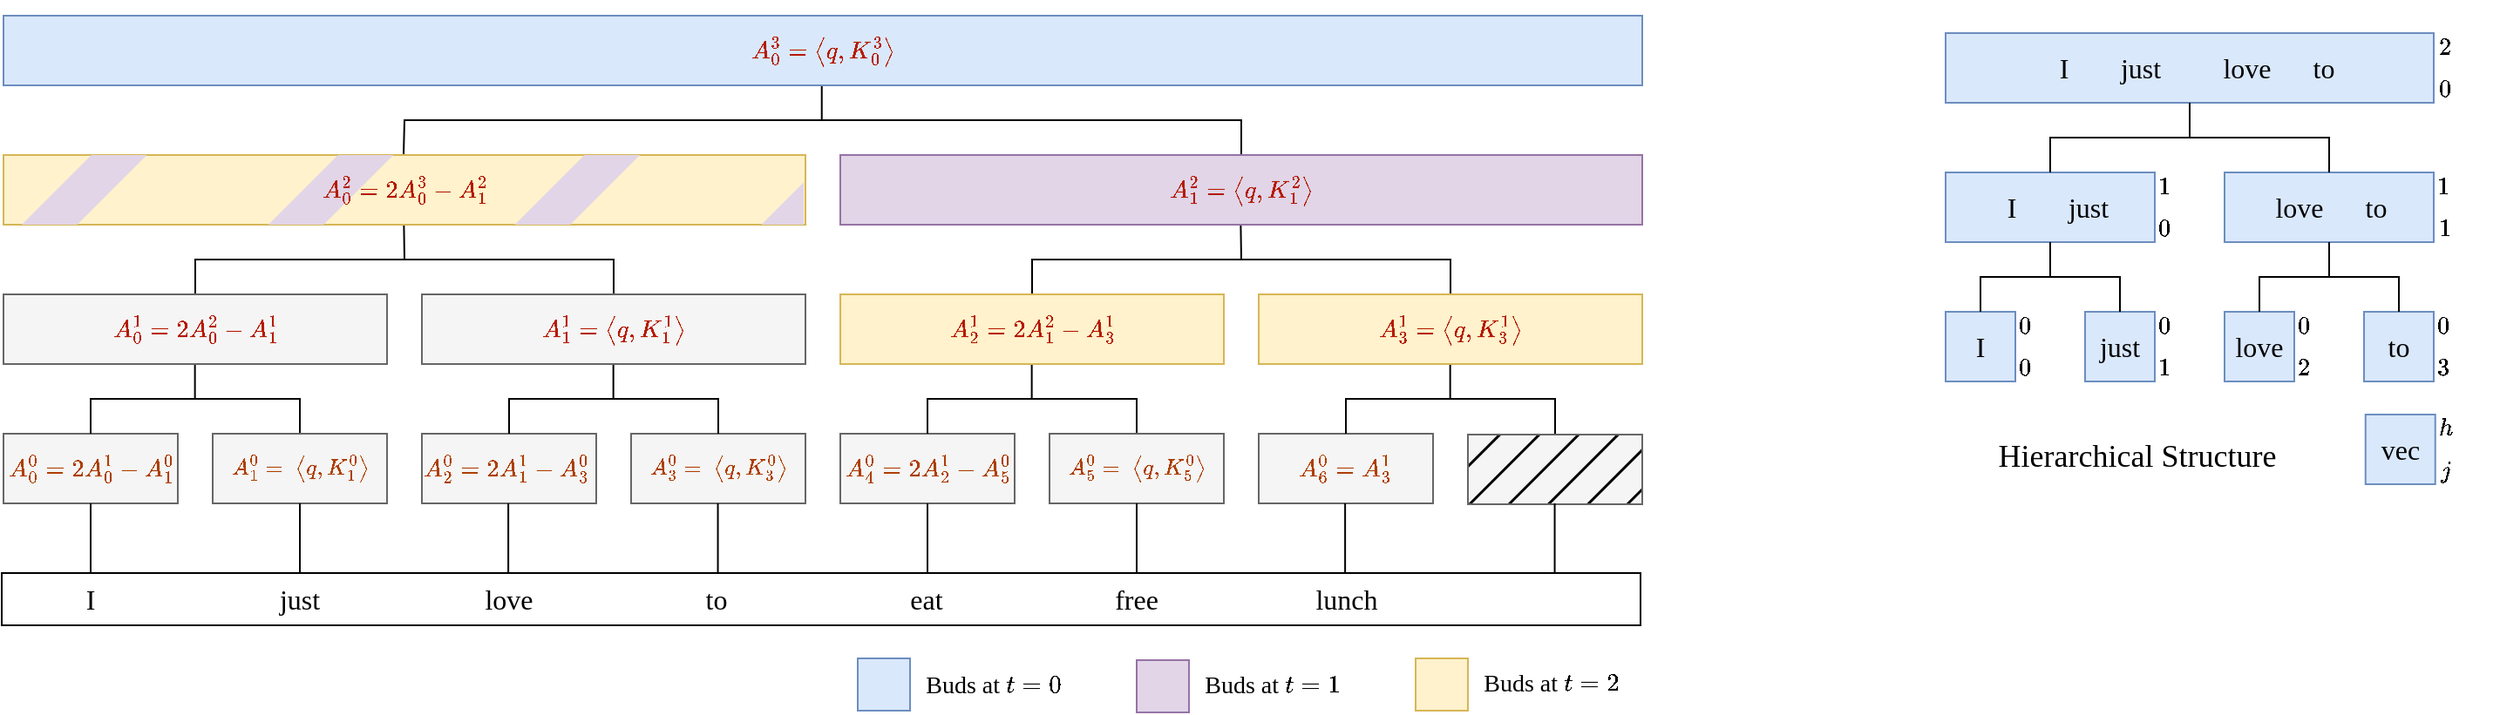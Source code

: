 <mxfile version="22.1.11" type="device">
  <diagram name="Page-1" id="dA-JF8JNPWtBPkERaw5k">
    <mxGraphModel dx="2533" dy="1103" grid="1" gridSize="10" guides="1" tooltips="1" connect="1" arrows="1" fold="1" page="1" pageScale="1" pageWidth="827" pageHeight="1169" math="1" shadow="0">
      <root>
        <mxCell id="0" />
        <mxCell id="1" parent="0" />
        <mxCell id="uUXREMYuN0MkH9lXa1Dk-215" value="" style="rounded=0;whiteSpace=wrap;html=1;fillColor=#f5f5f5;strokeColor=#666666;fontColor=#333333;fillStyle=auto;" parent="1" vertex="1">
          <mxGeometry x="790" y="1000.5" width="100" height="40" as="geometry" />
        </mxCell>
        <mxCell id="RKJGCW_a5lWqGsD36-ap-140" value="" style="rounded=0;whiteSpace=wrap;html=1;fillColor=#000000;strokeColor=#666666;fontColor=#333333;fillStyle=hatch;" parent="1" vertex="1">
          <mxGeometry x="790" y="1000.5" width="100" height="40" as="geometry" />
        </mxCell>
        <mxCell id="RKJGCW_a5lWqGsD36-ap-132" value="" style="endArrow=none;html=1;rounded=0;entryX=0.5;entryY=1;entryDx=0;entryDy=0;" parent="1" edge="1">
          <mxGeometry width="50" height="50" relative="1" as="geometry">
            <mxPoint x="660" y="900" as="sourcePoint" />
            <mxPoint x="659.37" y="860" as="targetPoint" />
          </mxGeometry>
        </mxCell>
        <mxCell id="uUXREMYuN0MkH9lXa1Dk-126" value="" style="rounded=0;whiteSpace=wrap;html=1;fillColor=#f5f5f5;strokeColor=#666666;fontColor=#333333;" parent="1" vertex="1">
          <mxGeometry x="430" y="1000" width="100" height="40" as="geometry" />
        </mxCell>
        <mxCell id="uUXREMYuN0MkH9lXa1Dk-154" value="" style="endArrow=none;html=1;rounded=0;exitX=0.5;exitY=0;exitDx=0;exitDy=0;entryX=0.5;entryY=0;entryDx=0;entryDy=0;" parent="1" source="uUXREMYuN0MkH9lXa1Dk-126" edge="1">
          <mxGeometry width="50" height="50" relative="1" as="geometry">
            <mxPoint x="460" y="1000" as="sourcePoint" />
            <mxPoint x="600" y="1000" as="targetPoint" />
            <Array as="points">
              <mxPoint x="480" y="980" />
              <mxPoint x="560" y="980" />
              <mxPoint x="600" y="980" />
            </Array>
          </mxGeometry>
        </mxCell>
        <mxCell id="uUXREMYuN0MkH9lXa1Dk-155" value="" style="endArrow=none;html=1;rounded=0;entryX=0.5;entryY=1;entryDx=0;entryDy=0;endFill=0;" parent="1" edge="1">
          <mxGeometry width="50" height="50" relative="1" as="geometry">
            <mxPoint x="539.82" y="980" as="sourcePoint" />
            <mxPoint x="539.82" y="960" as="targetPoint" />
          </mxGeometry>
        </mxCell>
        <mxCell id="uUXREMYuN0MkH9lXa1Dk-166" value="" style="group;strokeColor=default;" parent="1" vertex="1" connectable="0">
          <mxGeometry x="-51" y="1080" width="940" height="30" as="geometry" />
        </mxCell>
        <mxCell id="uUXREMYuN0MkH9lXa1Dk-167" value="&lt;font style=&quot;font-size: 16px;&quot;&gt;I&lt;/font&gt;" style="text;html=1;align=center;verticalAlign=middle;whiteSpace=wrap;rounded=0;fillColor=none;strokeColor=none;fontFamily=Computer Modern;" parent="uUXREMYuN0MkH9lXa1Dk-166" vertex="1">
          <mxGeometry x="27.208" y="6.286" width="48.048" height="17.143" as="geometry" />
        </mxCell>
        <mxCell id="uUXREMYuN0MkH9lXa1Dk-168" value="&lt;font size=&quot;3&quot;&gt;love&lt;/font&gt;" style="text;html=1;align=center;verticalAlign=middle;whiteSpace=wrap;rounded=0;fillColor=none;strokeColor=none;fontFamily=Computer Modern;" parent="uUXREMYuN0MkH9lXa1Dk-166" vertex="1">
          <mxGeometry x="254.821" y="2" width="72.308" height="25.714" as="geometry" />
        </mxCell>
        <mxCell id="uUXREMYuN0MkH9lXa1Dk-169" value="&lt;font size=&quot;3&quot;&gt;to&lt;/font&gt;" style="text;html=1;align=center;verticalAlign=middle;whiteSpace=wrap;rounded=0;fillColor=none;strokeColor=none;fontFamily=Computer Modern;" parent="uUXREMYuN0MkH9lXa1Dk-166" vertex="1">
          <mxGeometry x="362.179" y="2" width="96.41" height="25.714" as="geometry" />
        </mxCell>
        <mxCell id="uUXREMYuN0MkH9lXa1Dk-170" value="&lt;font size=&quot;3&quot;&gt;eat&lt;/font&gt;" style="text;html=1;align=center;verticalAlign=middle;whiteSpace=wrap;rounded=0;fillColor=none;strokeColor=none;fontFamily=Computer Modern;" parent="uUXREMYuN0MkH9lXa1Dk-166" vertex="1">
          <mxGeometry x="480.641" y="2" width="98.953" height="25.714" as="geometry" />
        </mxCell>
        <mxCell id="uUXREMYuN0MkH9lXa1Dk-171" value="&lt;font size=&quot;3&quot;&gt;free&lt;/font&gt;" style="text;html=1;align=center;verticalAlign=middle;whiteSpace=wrap;rounded=0;fillColor=none;strokeColor=none;fontFamily=Computer Modern;" parent="uUXREMYuN0MkH9lXa1Dk-166" vertex="1">
          <mxGeometry x="603.256" y="2" width="96.41" height="25.714" as="geometry" />
        </mxCell>
        <mxCell id="uUXREMYuN0MkH9lXa1Dk-174" value="&lt;font size=&quot;3&quot;&gt;just&lt;/font&gt;" style="text;html=1;align=center;verticalAlign=middle;whiteSpace=wrap;rounded=0;fillColor=none;strokeColor=none;fontFamily=Computer Modern;" parent="uUXREMYuN0MkH9lXa1Dk-166" vertex="1">
          <mxGeometry x="123.359" y="2" width="96.41" height="25.714" as="geometry" />
        </mxCell>
        <mxCell id="uUXREMYuN0MkH9lXa1Dk-172" value="&lt;font size=&quot;3&quot;&gt;lunch&lt;/font&gt;" style="text;html=1;align=center;verticalAlign=middle;whiteSpace=wrap;rounded=0;fillColor=none;strokeColor=none;fontFamily=Computer Modern;" parent="uUXREMYuN0MkH9lXa1Dk-166" vertex="1">
          <mxGeometry x="734.926" y="2" width="73.247" height="25.714" as="geometry" />
        </mxCell>
        <mxCell id="uUXREMYuN0MkH9lXa1Dk-211" value="" style="rounded=0;whiteSpace=wrap;html=1;fillColor=#f5f5f5;strokeColor=#666666;fontColor=#333333;" parent="1" vertex="1">
          <mxGeometry x="550" y="1000" width="100" height="40" as="geometry" />
        </mxCell>
        <mxCell id="uUXREMYuN0MkH9lXa1Dk-212" value="&lt;font color=&quot;#ad3e00&quot;&gt;`A_4^0 = 2A_2^1 - A_5^0`&lt;/font&gt;" style="text;html=1;strokeColor=none;fillColor=none;align=center;verticalAlign=middle;whiteSpace=wrap;rounded=0;" parent="1" vertex="1">
          <mxGeometry x="450" y="1005" width="60" height="30" as="geometry" />
        </mxCell>
        <mxCell id="uUXREMYuN0MkH9lXa1Dk-213" value="" style="rounded=0;whiteSpace=wrap;html=1;fillColor=#f5f5f5;strokeColor=#666666;fontColor=#333333;" parent="1" vertex="1">
          <mxGeometry x="670" y="1000" width="100" height="40" as="geometry" />
        </mxCell>
        <mxCell id="uUXREMYuN0MkH9lXa1Dk-216" value="&lt;font color=&quot;#ad3e00&quot;&gt;`A_6^0 =&lt;br&gt;A_3^1`&lt;/font&gt;" style="text;html=1;strokeColor=none;fillColor=none;align=center;verticalAlign=middle;whiteSpace=wrap;rounded=0;" parent="1" vertex="1">
          <mxGeometry x="690" y="1005" width="60" height="30" as="geometry" />
        </mxCell>
        <mxCell id="uUXREMYuN0MkH9lXa1Dk-218" value="" style="endArrow=none;html=1;rounded=0;entryX=0.5;entryY=1;entryDx=0;entryDy=0;" parent="1" edge="1">
          <mxGeometry width="50" height="50" relative="1" as="geometry">
            <mxPoint x="419.37" y="820" as="sourcePoint" />
            <mxPoint x="419.37" y="780" as="targetPoint" />
          </mxGeometry>
        </mxCell>
        <mxCell id="uUXREMYuN0MkH9lXa1Dk-220" value="" style="endArrow=none;html=1;rounded=0;entryX=0.5;entryY=1;entryDx=0;entryDy=0;" parent="1" edge="1">
          <mxGeometry width="50" height="50" relative="1" as="geometry">
            <mxPoint x="719.56" y="1080" as="sourcePoint" />
            <mxPoint x="719.56" y="1040" as="targetPoint" />
          </mxGeometry>
        </mxCell>
        <mxCell id="uUXREMYuN0MkH9lXa1Dk-221" value="" style="endArrow=none;html=1;rounded=0;entryX=0.5;entryY=1;entryDx=0;entryDy=0;" parent="1" edge="1">
          <mxGeometry width="50" height="50" relative="1" as="geometry">
            <mxPoint x="839.78" y="1080" as="sourcePoint" />
            <mxPoint x="839.78" y="1040" as="targetPoint" />
          </mxGeometry>
        </mxCell>
        <mxCell id="uUXREMYuN0MkH9lXa1Dk-229" value="" style="rounded=0;whiteSpace=wrap;html=1;fillColor=#dae8fc;strokeColor=#6c8ebf;" parent="1" vertex="1">
          <mxGeometry x="440" y="1129" width="30" height="30" as="geometry" />
        </mxCell>
        <mxCell id="uUXREMYuN0MkH9lXa1Dk-230" value="&lt;font face=&quot;Computer Modern&quot;&gt;&lt;span style=&quot;font-size: 14px;&quot;&gt;Buds at `t=0`&lt;/span&gt;&lt;/font&gt;" style="text;html=1;strokeColor=none;fillColor=none;align=center;verticalAlign=middle;whiteSpace=wrap;rounded=0;" parent="1" vertex="1">
          <mxGeometry x="466" y="1130" width="104" height="30" as="geometry" />
        </mxCell>
        <mxCell id="RKJGCW_a5lWqGsD36-ap-1" value="" style="rounded=0;whiteSpace=wrap;html=1;fillColor=#dae8fc;strokeColor=#6c8ebf;" parent="1" vertex="1">
          <mxGeometry x="1224" y="850" width="120" height="40" as="geometry" />
        </mxCell>
        <mxCell id="RKJGCW_a5lWqGsD36-ap-2" value="" style="rounded=0;whiteSpace=wrap;html=1;fillColor=#dae8fc;strokeColor=#6c8ebf;" parent="1" vertex="1">
          <mxGeometry x="1064" y="930" width="40" height="40" as="geometry" />
        </mxCell>
        <mxCell id="RKJGCW_a5lWqGsD36-ap-3" value="" style="rounded=0;whiteSpace=wrap;html=1;fillColor=#dae8fc;strokeColor=#6c8ebf;" parent="1" vertex="1">
          <mxGeometry x="1064" y="850" width="120" height="40" as="geometry" />
        </mxCell>
        <mxCell id="RKJGCW_a5lWqGsD36-ap-4" value="" style="rounded=0;whiteSpace=wrap;html=1;fillColor=#dae8fc;strokeColor=#6c8ebf;" parent="1" vertex="1">
          <mxGeometry x="1224" y="930" width="40" height="40" as="geometry" />
        </mxCell>
        <mxCell id="RKJGCW_a5lWqGsD36-ap-5" value="" style="rounded=0;whiteSpace=wrap;html=1;fillColor=#dae8fc;strokeColor=#6c8ebf;" parent="1" vertex="1">
          <mxGeometry x="1144" y="930" width="40" height="40" as="geometry" />
        </mxCell>
        <mxCell id="RKJGCW_a5lWqGsD36-ap-6" value="" style="rounded=0;whiteSpace=wrap;html=1;fillColor=#dae8fc;strokeColor=#6c8ebf;" parent="1" vertex="1">
          <mxGeometry x="1304" y="930" width="40" height="40" as="geometry" />
        </mxCell>
        <mxCell id="RKJGCW_a5lWqGsD36-ap-13" value="" style="rounded=0;whiteSpace=wrap;html=1;fillColor=#dae8fc;strokeColor=#6c8ebf;" parent="1" vertex="1">
          <mxGeometry x="1064" y="770" width="280" height="40" as="geometry" />
        </mxCell>
        <mxCell id="RKJGCW_a5lWqGsD36-ap-15" value="" style="endArrow=none;html=1;rounded=0;exitX=0.5;exitY=0;exitDx=0;exitDy=0;entryX=0.5;entryY=0;entryDx=0;entryDy=0;" parent="1" source="RKJGCW_a5lWqGsD36-ap-3" target="RKJGCW_a5lWqGsD36-ap-1" edge="1">
          <mxGeometry width="50" height="50" relative="1" as="geometry">
            <mxPoint x="1214" y="900" as="sourcePoint" />
            <mxPoint x="1264" y="850" as="targetPoint" />
            <Array as="points">
              <mxPoint x="1124" y="830" />
              <mxPoint x="1204" y="830" />
              <mxPoint x="1284" y="830" />
            </Array>
          </mxGeometry>
        </mxCell>
        <mxCell id="RKJGCW_a5lWqGsD36-ap-16" value="" style="endArrow=none;html=1;rounded=0;entryX=0.5;entryY=1;entryDx=0;entryDy=0;endFill=0;" parent="1" target="RKJGCW_a5lWqGsD36-ap-13" edge="1">
          <mxGeometry width="50" height="50" relative="1" as="geometry">
            <mxPoint x="1204" y="830" as="sourcePoint" />
            <mxPoint x="1264" y="850" as="targetPoint" />
          </mxGeometry>
        </mxCell>
        <mxCell id="RKJGCW_a5lWqGsD36-ap-24" value="" style="endArrow=none;html=1;rounded=0;exitX=0.5;exitY=0;exitDx=0;exitDy=0;entryX=0.5;entryY=0;entryDx=0;entryDy=0;" parent="1" edge="1">
          <mxGeometry width="50" height="50" relative="1" as="geometry">
            <mxPoint x="1084" y="930" as="sourcePoint" />
            <mxPoint x="1164" y="930" as="targetPoint" />
            <Array as="points">
              <mxPoint x="1084" y="910" />
              <mxPoint x="1124" y="910" />
              <mxPoint x="1164" y="910" />
            </Array>
          </mxGeometry>
        </mxCell>
        <mxCell id="RKJGCW_a5lWqGsD36-ap-25" value="" style="endArrow=none;html=1;rounded=0;entryX=0.5;entryY=1;entryDx=0;entryDy=0;endFill=0;" parent="1" edge="1">
          <mxGeometry width="50" height="50" relative="1" as="geometry">
            <mxPoint x="1124" y="910" as="sourcePoint" />
            <mxPoint x="1124" y="890" as="targetPoint" />
          </mxGeometry>
        </mxCell>
        <mxCell id="RKJGCW_a5lWqGsD36-ap-26" value="" style="endArrow=none;html=1;rounded=0;exitX=0.5;exitY=0;exitDx=0;exitDy=0;entryX=0.5;entryY=0;entryDx=0;entryDy=0;" parent="1" edge="1">
          <mxGeometry width="50" height="50" relative="1" as="geometry">
            <mxPoint x="1244" y="930" as="sourcePoint" />
            <mxPoint x="1324" y="930" as="targetPoint" />
            <Array as="points">
              <mxPoint x="1244" y="910" />
              <mxPoint x="1284" y="910" />
              <mxPoint x="1324" y="910" />
            </Array>
          </mxGeometry>
        </mxCell>
        <mxCell id="RKJGCW_a5lWqGsD36-ap-27" value="" style="endArrow=none;html=1;rounded=0;entryX=0.5;entryY=1;entryDx=0;entryDy=0;endFill=0;" parent="1" edge="1">
          <mxGeometry width="50" height="50" relative="1" as="geometry">
            <mxPoint x="1284" y="910" as="sourcePoint" />
            <mxPoint x="1284" y="890" as="targetPoint" />
          </mxGeometry>
        </mxCell>
        <mxCell id="RKJGCW_a5lWqGsD36-ap-28" value="&lt;font style=&quot;font-size: 18px;&quot; face=&quot;Computer Modern&quot;&gt;Hierarchical Structure&lt;/font&gt;" style="text;html=1;strokeColor=none;fillColor=none;align=center;verticalAlign=middle;whiteSpace=wrap;rounded=0;" parent="1" vertex="1">
          <mxGeometry x="1064" y="988" width="220" height="50" as="geometry" />
        </mxCell>
        <mxCell id="RKJGCW_a5lWqGsD36-ap-47" value="&lt;font style=&quot;font-size: 16px;&quot;&gt;I&lt;/font&gt;" style="text;html=1;align=center;verticalAlign=middle;whiteSpace=wrap;rounded=0;fillColor=none;strokeColor=none;fontFamily=Computer Modern;" parent="1" vertex="1">
          <mxGeometry x="1064" y="940" width="39.87" height="20" as="geometry" />
        </mxCell>
        <mxCell id="RKJGCW_a5lWqGsD36-ap-48" value="&lt;font size=&quot;3&quot;&gt;just&lt;/font&gt;" style="text;html=1;align=center;verticalAlign=middle;whiteSpace=wrap;rounded=0;fillColor=none;strokeColor=none;fontFamily=Computer Modern;" parent="1" vertex="1">
          <mxGeometry x="1124" y="935" width="80" height="30" as="geometry" />
        </mxCell>
        <mxCell id="RKJGCW_a5lWqGsD36-ap-49" value="&lt;font size=&quot;3&quot;&gt;love&lt;/font&gt;" style="text;html=1;align=center;verticalAlign=middle;whiteSpace=wrap;rounded=0;fillColor=none;strokeColor=none;fontFamily=Computer Modern;" parent="1" vertex="1">
          <mxGeometry x="1214" y="935" width="60" height="30" as="geometry" />
        </mxCell>
        <mxCell id="RKJGCW_a5lWqGsD36-ap-50" value="&lt;font size=&quot;3&quot;&gt;to&lt;/font&gt;" style="text;html=1;align=center;verticalAlign=middle;whiteSpace=wrap;rounded=0;fillColor=none;strokeColor=none;fontFamily=Computer Modern;" parent="1" vertex="1">
          <mxGeometry x="1284" y="935" width="80" height="30" as="geometry" />
        </mxCell>
        <mxCell id="RKJGCW_a5lWqGsD36-ap-51" value="&lt;font style=&quot;font-size: 16px;&quot;&gt;I&lt;/font&gt;" style="text;html=1;align=center;verticalAlign=middle;whiteSpace=wrap;rounded=0;fillColor=none;strokeColor=none;fontFamily=Computer Modern;" parent="1" vertex="1">
          <mxGeometry x="1082.13" y="860" width="39.87" height="20" as="geometry" />
        </mxCell>
        <mxCell id="RKJGCW_a5lWqGsD36-ap-52" value="&lt;font size=&quot;3&quot;&gt;just&lt;/font&gt;" style="text;html=1;align=center;verticalAlign=middle;whiteSpace=wrap;rounded=0;fillColor=none;strokeColor=none;fontFamily=Computer Modern;" parent="1" vertex="1">
          <mxGeometry x="1106.13" y="855" width="80" height="30" as="geometry" />
        </mxCell>
        <mxCell id="RKJGCW_a5lWqGsD36-ap-53" value="&lt;font size=&quot;3&quot;&gt;love&lt;/font&gt;" style="text;html=1;align=center;verticalAlign=middle;whiteSpace=wrap;rounded=0;fillColor=none;strokeColor=none;fontFamily=Computer Modern;" parent="1" vertex="1">
          <mxGeometry x="1237" y="855" width="60" height="30" as="geometry" />
        </mxCell>
        <mxCell id="RKJGCW_a5lWqGsD36-ap-54" value="&lt;font size=&quot;3&quot;&gt;to&lt;/font&gt;" style="text;html=1;align=center;verticalAlign=middle;whiteSpace=wrap;rounded=0;fillColor=none;strokeColor=none;fontFamily=Computer Modern;" parent="1" vertex="1">
          <mxGeometry x="1271" y="855" width="80" height="30" as="geometry" />
        </mxCell>
        <mxCell id="RKJGCW_a5lWqGsD36-ap-59" value="&lt;font style=&quot;font-size: 16px;&quot;&gt;I&lt;/font&gt;" style="text;html=1;align=center;verticalAlign=middle;whiteSpace=wrap;rounded=0;fillColor=none;strokeColor=none;fontFamily=Computer Modern;" parent="1" vertex="1">
          <mxGeometry x="1112.13" y="780" width="39.87" height="20" as="geometry" />
        </mxCell>
        <mxCell id="RKJGCW_a5lWqGsD36-ap-60" value="&lt;font size=&quot;3&quot;&gt;just&lt;/font&gt;" style="text;html=1;align=center;verticalAlign=middle;whiteSpace=wrap;rounded=0;fillColor=none;strokeColor=none;fontFamily=Computer Modern;" parent="1" vertex="1">
          <mxGeometry x="1136.13" y="775" width="80" height="30" as="geometry" />
        </mxCell>
        <mxCell id="RKJGCW_a5lWqGsD36-ap-61" value="&lt;font size=&quot;3&quot;&gt;love&lt;/font&gt;" style="text;html=1;align=center;verticalAlign=middle;whiteSpace=wrap;rounded=0;fillColor=none;strokeColor=none;fontFamily=Computer Modern;" parent="1" vertex="1">
          <mxGeometry x="1207" y="775" width="60" height="30" as="geometry" />
        </mxCell>
        <mxCell id="RKJGCW_a5lWqGsD36-ap-62" value="&lt;font size=&quot;3&quot;&gt;to&lt;/font&gt;" style="text;html=1;align=center;verticalAlign=middle;whiteSpace=wrap;rounded=0;fillColor=none;strokeColor=none;fontFamily=Computer Modern;" parent="1" vertex="1">
          <mxGeometry x="1241" y="775" width="80" height="30" as="geometry" />
        </mxCell>
        <mxCell id="RKJGCW_a5lWqGsD36-ap-63" value="&lt;font style=&quot;font-size: 12px;&quot;&gt;`0`&lt;/font&gt;" style="text;html=1;strokeColor=none;fillColor=none;align=center;verticalAlign=middle;whiteSpace=wrap;rounded=0;fontSize=12;" parent="1" vertex="1">
          <mxGeometry x="1080.13" y="944" width="60" height="35" as="geometry" />
        </mxCell>
        <mxCell id="RKJGCW_a5lWqGsD36-ap-64" value="&lt;font style=&quot;font-size: 12px;&quot;&gt;`1`&lt;/font&gt;" style="text;html=1;strokeColor=none;fillColor=none;align=center;verticalAlign=middle;whiteSpace=wrap;rounded=0;fontSize=12;" parent="1" vertex="1">
          <mxGeometry x="1160" y="944" width="60" height="35" as="geometry" />
        </mxCell>
        <mxCell id="RKJGCW_a5lWqGsD36-ap-65" value="&lt;font style=&quot;font-size: 12px;&quot;&gt;`2`&lt;/font&gt;" style="text;html=1;strokeColor=none;fillColor=none;align=center;verticalAlign=middle;whiteSpace=wrap;rounded=0;fontSize=12;" parent="1" vertex="1">
          <mxGeometry x="1240" y="944" width="60" height="35" as="geometry" />
        </mxCell>
        <mxCell id="RKJGCW_a5lWqGsD36-ap-66" value="&lt;font style=&quot;font-size: 12px;&quot;&gt;`3`&lt;/font&gt;" style="text;html=1;strokeColor=none;fillColor=none;align=center;verticalAlign=middle;whiteSpace=wrap;rounded=0;fontSize=12;" parent="1" vertex="1">
          <mxGeometry x="1320" y="944" width="60" height="35" as="geometry" />
        </mxCell>
        <mxCell id="RKJGCW_a5lWqGsD36-ap-67" value="&lt;font style=&quot;font-size: 12px;&quot;&gt;`0`&lt;/font&gt;" style="text;html=1;strokeColor=none;fillColor=none;align=center;verticalAlign=middle;whiteSpace=wrap;rounded=0;fontSize=12;" parent="1" vertex="1">
          <mxGeometry x="1160" y="864" width="60" height="35" as="geometry" />
        </mxCell>
        <mxCell id="RKJGCW_a5lWqGsD36-ap-68" value="&lt;font style=&quot;font-size: 12px;&quot;&gt;`1`&lt;/font&gt;" style="text;html=1;strokeColor=none;fillColor=none;align=center;verticalAlign=middle;whiteSpace=wrap;rounded=0;fontSize=12;" parent="1" vertex="1">
          <mxGeometry x="1321" y="864" width="60" height="35" as="geometry" />
        </mxCell>
        <mxCell id="RKJGCW_a5lWqGsD36-ap-69" value="&lt;font style=&quot;font-size: 12px;&quot;&gt;`0`&lt;/font&gt;" style="text;html=1;strokeColor=none;fillColor=none;align=center;verticalAlign=middle;whiteSpace=wrap;rounded=0;fontSize=12;" parent="1" vertex="1">
          <mxGeometry x="1321" y="784" width="60" height="35" as="geometry" />
        </mxCell>
        <mxCell id="RKJGCW_a5lWqGsD36-ap-70" value="&lt;font style=&quot;font-size: 12px;&quot;&gt;`0`&lt;/font&gt;" style="text;html=1;strokeColor=none;fillColor=none;align=center;verticalAlign=middle;whiteSpace=wrap;rounded=0;fontSize=12;" parent="1" vertex="1">
          <mxGeometry x="1080.13" y="920" width="60" height="35" as="geometry" />
        </mxCell>
        <mxCell id="RKJGCW_a5lWqGsD36-ap-71" value="&lt;font style=&quot;font-size: 12px;&quot;&gt;`0`&lt;/font&gt;" style="text;html=1;strokeColor=none;fillColor=none;align=center;verticalAlign=middle;whiteSpace=wrap;rounded=0;fontSize=12;" parent="1" vertex="1">
          <mxGeometry x="1160" y="920" width="60" height="35" as="geometry" />
        </mxCell>
        <mxCell id="RKJGCW_a5lWqGsD36-ap-72" value="&lt;font style=&quot;font-size: 12px;&quot;&gt;`0`&lt;/font&gt;" style="text;html=1;strokeColor=none;fillColor=none;align=center;verticalAlign=middle;whiteSpace=wrap;rounded=0;fontSize=12;" parent="1" vertex="1">
          <mxGeometry x="1240" y="920" width="60" height="35" as="geometry" />
        </mxCell>
        <mxCell id="RKJGCW_a5lWqGsD36-ap-73" value="&lt;font style=&quot;font-size: 12px;&quot;&gt;`0`&lt;/font&gt;" style="text;html=1;strokeColor=none;fillColor=none;align=center;verticalAlign=middle;whiteSpace=wrap;rounded=0;fontSize=12;" parent="1" vertex="1">
          <mxGeometry x="1320" y="920" width="60" height="35" as="geometry" />
        </mxCell>
        <mxCell id="RKJGCW_a5lWqGsD36-ap-74" value="&lt;font style=&quot;font-size: 12px;&quot;&gt;`1`&lt;/font&gt;" style="text;html=1;strokeColor=none;fillColor=none;align=center;verticalAlign=middle;whiteSpace=wrap;rounded=0;fontSize=12;" parent="1" vertex="1">
          <mxGeometry x="1320" y="840" width="60" height="35" as="geometry" />
        </mxCell>
        <mxCell id="RKJGCW_a5lWqGsD36-ap-75" value="&lt;font style=&quot;font-size: 12px;&quot;&gt;`1`&lt;/font&gt;" style="text;html=1;strokeColor=none;fillColor=none;align=center;verticalAlign=middle;whiteSpace=wrap;rounded=0;fontSize=12;" parent="1" vertex="1">
          <mxGeometry x="1160" y="840" width="60" height="35" as="geometry" />
        </mxCell>
        <mxCell id="RKJGCW_a5lWqGsD36-ap-76" value="&lt;font style=&quot;font-size: 12px;&quot;&gt;`2`&lt;/font&gt;" style="text;html=1;strokeColor=none;fillColor=none;align=center;verticalAlign=middle;whiteSpace=wrap;rounded=0;fontSize=12;" parent="1" vertex="1">
          <mxGeometry x="1321" y="760" width="60" height="35" as="geometry" />
        </mxCell>
        <mxCell id="RKJGCW_a5lWqGsD36-ap-81" value="" style="rounded=0;whiteSpace=wrap;html=1;fillColor=#dae8fc;strokeColor=#6c8ebf;" parent="1" vertex="1">
          <mxGeometry x="1304.87" y="989" width="40" height="40" as="geometry" />
        </mxCell>
        <mxCell id="RKJGCW_a5lWqGsD36-ap-82" value="&lt;font style=&quot;font-size: 16px;&quot;&gt;vec&lt;/font&gt;" style="text;html=1;align=center;verticalAlign=middle;whiteSpace=wrap;rounded=0;fillColor=none;strokeColor=none;fontFamily=Computer Modern;" parent="1" vertex="1">
          <mxGeometry x="1304.87" y="999" width="39.87" height="20" as="geometry" />
        </mxCell>
        <mxCell id="RKJGCW_a5lWqGsD36-ap-83" value="&lt;font style=&quot;font-size: 12px;&quot;&gt;`j`&lt;/font&gt;" style="text;html=1;strokeColor=none;fillColor=none;align=center;verticalAlign=middle;whiteSpace=wrap;rounded=0;fontSize=12;" parent="1" vertex="1">
          <mxGeometry x="1321" y="1003" width="60" height="35" as="geometry" />
        </mxCell>
        <mxCell id="RKJGCW_a5lWqGsD36-ap-84" value="&lt;font style=&quot;font-size: 12px;&quot;&gt;`h`&lt;/font&gt;" style="text;html=1;strokeColor=none;fillColor=none;align=center;verticalAlign=middle;whiteSpace=wrap;rounded=0;fontSize=12;" parent="1" vertex="1">
          <mxGeometry x="1321" y="979" width="60" height="35" as="geometry" />
        </mxCell>
        <mxCell id="RKJGCW_a5lWqGsD36-ap-86" value="" style="endArrow=none;html=1;rounded=0;entryX=0.5;entryY=1;entryDx=0;entryDy=0;" parent="1" edge="1">
          <mxGeometry width="50" height="50" relative="1" as="geometry">
            <mxPoint x="480" y="1080" as="sourcePoint" />
            <mxPoint x="480" y="1040" as="targetPoint" />
          </mxGeometry>
        </mxCell>
        <mxCell id="RKJGCW_a5lWqGsD36-ap-88" value="" style="rounded=0;whiteSpace=wrap;html=1;fillColor=#f5f5f5;strokeColor=#666666;fontColor=#333333;" parent="1" vertex="1">
          <mxGeometry x="-50" y="1000" width="100" height="40" as="geometry" />
        </mxCell>
        <mxCell id="RKJGCW_a5lWqGsD36-ap-90" value="" style="endArrow=none;html=1;rounded=0;exitX=0.5;exitY=0;exitDx=0;exitDy=0;entryX=0.5;entryY=0;entryDx=0;entryDy=0;" parent="1" source="RKJGCW_a5lWqGsD36-ap-88" edge="1">
          <mxGeometry width="50" height="50" relative="1" as="geometry">
            <mxPoint x="-20" y="1000" as="sourcePoint" />
            <mxPoint x="120" y="1000" as="targetPoint" />
            <Array as="points">
              <mxPoint y="980" />
              <mxPoint x="80" y="980" />
              <mxPoint x="120" y="980" />
            </Array>
          </mxGeometry>
        </mxCell>
        <mxCell id="RKJGCW_a5lWqGsD36-ap-91" value="" style="endArrow=none;html=1;rounded=0;entryX=0.5;entryY=1;entryDx=0;entryDy=0;endFill=0;" parent="1" edge="1">
          <mxGeometry width="50" height="50" relative="1" as="geometry">
            <mxPoint x="59.82" y="980" as="sourcePoint" />
            <mxPoint x="59.82" y="960" as="targetPoint" />
          </mxGeometry>
        </mxCell>
        <mxCell id="RKJGCW_a5lWqGsD36-ap-97" value="" style="rounded=0;whiteSpace=wrap;html=1;fillColor=#f5f5f5;strokeColor=#666666;fontColor=#333333;" parent="1" vertex="1">
          <mxGeometry x="70" y="1000" width="100" height="40" as="geometry" />
        </mxCell>
        <mxCell id="RKJGCW_a5lWqGsD36-ap-98" value="&lt;font color=&quot;#ad3e00&quot;&gt;`A_0^0 = 2A_0^1 - A_1^0`&lt;/font&gt;" style="text;html=1;strokeColor=none;fillColor=none;align=center;verticalAlign=middle;whiteSpace=wrap;rounded=0;" parent="1" vertex="1">
          <mxGeometry x="-30" y="1005" width="60" height="30" as="geometry" />
        </mxCell>
        <mxCell id="RKJGCW_a5lWqGsD36-ap-99" value="" style="rounded=0;whiteSpace=wrap;html=1;fillColor=#f5f5f5;strokeColor=#666666;fontColor=#333333;" parent="1" vertex="1">
          <mxGeometry x="190" y="1000" width="100" height="40" as="geometry" />
        </mxCell>
        <mxCell id="RKJGCW_a5lWqGsD36-ap-101" value="" style="rounded=0;whiteSpace=wrap;html=1;fillColor=#f5f5f5;strokeColor=#666666;fontColor=#333333;" parent="1" vertex="1">
          <mxGeometry x="310" y="1000" width="100" height="40" as="geometry" />
        </mxCell>
        <mxCell id="RKJGCW_a5lWqGsD36-ap-102" value="&lt;font color=&quot;#ad3e00&quot;&gt;`A_2^0 =&lt;br&gt;2A_1^1 - A_3^0`&lt;/font&gt;" style="text;html=1;strokeColor=none;fillColor=none;align=center;verticalAlign=middle;whiteSpace=wrap;rounded=0;" parent="1" vertex="1">
          <mxGeometry x="208.13" y="1005" width="60" height="30" as="geometry" />
        </mxCell>
        <mxCell id="RKJGCW_a5lWqGsD36-ap-103" value="" style="endArrow=none;html=1;rounded=0;entryX=0.5;entryY=1;entryDx=0;entryDy=0;" parent="1" edge="1">
          <mxGeometry width="50" height="50" relative="1" as="geometry">
            <mxPoint x="120" y="1080" as="sourcePoint" />
            <mxPoint x="120" y="1040" as="targetPoint" />
          </mxGeometry>
        </mxCell>
        <mxCell id="RKJGCW_a5lWqGsD36-ap-104" value="" style="endArrow=none;html=1;rounded=0;entryX=0.5;entryY=1;entryDx=0;entryDy=0;" parent="1" edge="1">
          <mxGeometry width="50" height="50" relative="1" as="geometry">
            <mxPoint x="239.56" y="1080" as="sourcePoint" />
            <mxPoint x="239.56" y="1040" as="targetPoint" />
          </mxGeometry>
        </mxCell>
        <mxCell id="RKJGCW_a5lWqGsD36-ap-105" value="" style="endArrow=none;html=1;rounded=0;entryX=0.5;entryY=1;entryDx=0;entryDy=0;" parent="1" edge="1">
          <mxGeometry width="50" height="50" relative="1" as="geometry">
            <mxPoint x="359.78" y="1080" as="sourcePoint" />
            <mxPoint x="359.78" y="1040" as="targetPoint" />
          </mxGeometry>
        </mxCell>
        <mxCell id="RKJGCW_a5lWqGsD36-ap-110" value="" style="endArrow=none;html=1;rounded=0;entryX=0.5;entryY=1;entryDx=0;entryDy=0;" parent="1" edge="1">
          <mxGeometry width="50" height="50" relative="1" as="geometry">
            <mxPoint y="1080" as="sourcePoint" />
            <mxPoint y="1040" as="targetPoint" />
          </mxGeometry>
        </mxCell>
        <mxCell id="uUXREMYuN0MkH9lXa1Dk-203" value="&lt;font style=&quot;font-size: 11px;&quot; color=&quot;#ad3e00&quot;&gt;`A_5^0 =&amp;nbsp;\langle q, K_5^0 \rangle&lt;br&gt;`&lt;/font&gt;" style="text;html=1;strokeColor=none;fillColor=none;align=center;verticalAlign=middle;whiteSpace=wrap;rounded=0;" parent="1" vertex="1">
          <mxGeometry x="570" y="1005" width="60" height="30" as="geometry" />
        </mxCell>
        <mxCell id="RKJGCW_a5lWqGsD36-ap-111" value="" style="rounded=0;whiteSpace=wrap;html=1;fillColor=#dae8fc;strokeColor=#6c8ebf;" parent="1" vertex="1">
          <mxGeometry x="-50" y="760" width="940" height="40" as="geometry" />
        </mxCell>
        <mxCell id="RKJGCW_a5lWqGsD36-ap-112" value="`A_0^3 = \langle q, K_0^3 \rangle`" style="text;html=1;strokeColor=none;fillColor=none;align=center;verticalAlign=middle;whiteSpace=wrap;rounded=0;fontColor=#b51a00;" parent="1" vertex="1">
          <mxGeometry x="390" y="765" width="60" height="30" as="geometry" />
        </mxCell>
        <mxCell id="RKJGCW_a5lWqGsD36-ap-96" value="&lt;font style=&quot;font-size: 11px;&quot; color=&quot;#ad3e00&quot;&gt;`A_1^0 =&amp;nbsp;\langle q, K_1^0 \rangle&lt;br&gt;`&lt;/font&gt;" style="text;html=1;strokeColor=none;fillColor=none;align=center;verticalAlign=middle;whiteSpace=wrap;rounded=0;" parent="1" vertex="1">
          <mxGeometry x="90" y="1005" width="60" height="30" as="geometry" />
        </mxCell>
        <mxCell id="RKJGCW_a5lWqGsD36-ap-100" value="&lt;font style=&quot;font-size: 11px;&quot; color=&quot;#ad3e00&quot;&gt;`A_3^0 =&amp;nbsp;\langle q, K_3^0 \rangle&lt;br&gt;`&lt;/font&gt;" style="text;html=1;strokeColor=none;fillColor=none;align=center;verticalAlign=middle;whiteSpace=wrap;rounded=0;" parent="1" vertex="1">
          <mxGeometry x="330" y="1005" width="60" height="30" as="geometry" />
        </mxCell>
        <mxCell id="RKJGCW_a5lWqGsD36-ap-114" value="" style="endArrow=none;html=1;rounded=0;" parent="1" source="RKJGCW_a5lWqGsD36-ap-92" edge="1">
          <mxGeometry width="50" height="50" relative="1" as="geometry">
            <mxPoint x="180" y="840" as="sourcePoint" />
            <mxPoint x="420" y="820" as="targetPoint" />
            <Array as="points">
              <mxPoint x="180" y="820" />
            </Array>
          </mxGeometry>
        </mxCell>
        <mxCell id="RKJGCW_a5lWqGsD36-ap-115" value="" style="endArrow=none;html=1;rounded=0;" parent="1" edge="1">
          <mxGeometry width="50" height="50" relative="1" as="geometry">
            <mxPoint x="660" y="840" as="sourcePoint" />
            <mxPoint x="420" y="820" as="targetPoint" />
            <Array as="points">
              <mxPoint x="660" y="820" />
            </Array>
          </mxGeometry>
        </mxCell>
        <mxCell id="RKJGCW_a5lWqGsD36-ap-116" value="" style="endArrow=none;html=1;rounded=0;entryX=0.5;entryY=1;entryDx=0;entryDy=0;" parent="1" edge="1">
          <mxGeometry width="50" height="50" relative="1" as="geometry">
            <mxPoint x="600" y="1080" as="sourcePoint" />
            <mxPoint x="600" y="1040" as="targetPoint" />
          </mxGeometry>
        </mxCell>
        <mxCell id="RKJGCW_a5lWqGsD36-ap-119" value="" style="rounded=0;whiteSpace=wrap;html=1;fillColor=#fff2cc;strokeColor=#d6b656;" parent="1" vertex="1">
          <mxGeometry x="760" y="1129" width="30" height="30" as="geometry" />
        </mxCell>
        <mxCell id="RKJGCW_a5lWqGsD36-ap-120" value="&lt;font face=&quot;Computer Modern&quot;&gt;&lt;span style=&quot;font-size: 14px;&quot;&gt;Buds at `t=2`&lt;/span&gt;&lt;/font&gt;" style="text;html=1;strokeColor=none;fillColor=none;align=center;verticalAlign=middle;whiteSpace=wrap;rounded=0;" parent="1" vertex="1">
          <mxGeometry x="786" y="1129" width="104" height="30" as="geometry" />
        </mxCell>
        <mxCell id="RKJGCW_a5lWqGsD36-ap-122" value="" style="rounded=0;whiteSpace=wrap;html=1;fillColor=#e1d5e7;strokeColor=#9673a6;" parent="1" vertex="1">
          <mxGeometry x="600" y="1130" width="30" height="30" as="geometry" />
        </mxCell>
        <mxCell id="RKJGCW_a5lWqGsD36-ap-123" value="&lt;font face=&quot;Computer Modern&quot;&gt;&lt;span style=&quot;font-size: 14px;&quot;&gt;Buds at `t=1`&lt;/span&gt;&lt;/font&gt;" style="text;html=1;strokeColor=none;fillColor=none;align=center;verticalAlign=middle;whiteSpace=wrap;rounded=0;" parent="1" vertex="1">
          <mxGeometry x="626" y="1130" width="104" height="30" as="geometry" />
        </mxCell>
        <mxCell id="RKJGCW_a5lWqGsD36-ap-126" value="" style="endArrow=none;html=1;rounded=0;exitX=0.5;exitY=0;exitDx=0;exitDy=0;entryX=0.5;entryY=0;entryDx=0;entryDy=0;" parent="1" edge="1">
          <mxGeometry width="50" height="50" relative="1" as="geometry">
            <mxPoint x="240" y="1000" as="sourcePoint" />
            <mxPoint x="360" y="1000" as="targetPoint" />
            <Array as="points">
              <mxPoint x="240" y="980" />
              <mxPoint x="320" y="980" />
              <mxPoint x="360" y="980" />
            </Array>
          </mxGeometry>
        </mxCell>
        <mxCell id="RKJGCW_a5lWqGsD36-ap-127" value="" style="endArrow=none;html=1;rounded=0;entryX=0.5;entryY=1;entryDx=0;entryDy=0;endFill=0;" parent="1" edge="1">
          <mxGeometry width="50" height="50" relative="1" as="geometry">
            <mxPoint x="299.82" y="980" as="sourcePoint" />
            <mxPoint x="299.82" y="960" as="targetPoint" />
          </mxGeometry>
        </mxCell>
        <mxCell id="RKJGCW_a5lWqGsD36-ap-128" value="" style="endArrow=none;html=1;rounded=0;exitX=0.5;exitY=0;exitDx=0;exitDy=0;entryX=0.5;entryY=0;entryDx=0;entryDy=0;" parent="1" edge="1">
          <mxGeometry width="50" height="50" relative="1" as="geometry">
            <mxPoint x="720" y="1000" as="sourcePoint" />
            <mxPoint x="840" y="1000" as="targetPoint" />
            <Array as="points">
              <mxPoint x="720" y="980" />
              <mxPoint x="800" y="980" />
              <mxPoint x="840" y="980" />
            </Array>
          </mxGeometry>
        </mxCell>
        <mxCell id="RKJGCW_a5lWqGsD36-ap-129" value="" style="endArrow=none;html=1;rounded=0;entryX=0.5;entryY=1;entryDx=0;entryDy=0;endFill=0;" parent="1" edge="1">
          <mxGeometry width="50" height="50" relative="1" as="geometry">
            <mxPoint x="779.82" y="980" as="sourcePoint" />
            <mxPoint x="779.82" y="960" as="targetPoint" />
          </mxGeometry>
        </mxCell>
        <mxCell id="RKJGCW_a5lWqGsD36-ap-133" value="" style="endArrow=none;html=1;rounded=0;" parent="1" edge="1">
          <mxGeometry width="50" height="50" relative="1" as="geometry">
            <mxPoint x="540" y="920" as="sourcePoint" />
            <mxPoint x="660" y="900" as="targetPoint" />
            <Array as="points">
              <mxPoint x="540" y="900" />
            </Array>
          </mxGeometry>
        </mxCell>
        <mxCell id="RKJGCW_a5lWqGsD36-ap-135" value="" style="endArrow=none;html=1;rounded=0;" parent="1" edge="1">
          <mxGeometry width="50" height="50" relative="1" as="geometry">
            <mxPoint x="780" y="920" as="sourcePoint" />
            <mxPoint x="660" y="900" as="targetPoint" />
            <Array as="points">
              <mxPoint x="780" y="900" />
            </Array>
          </mxGeometry>
        </mxCell>
        <mxCell id="uUXREMYuN0MkH9lXa1Dk-159" value="" style="rounded=0;whiteSpace=wrap;html=1;fillColor=#e1d5e7;strokeColor=#9673a6;" parent="1" vertex="1">
          <mxGeometry x="430" y="840" width="460" height="40" as="geometry" />
        </mxCell>
        <mxCell id="uUXREMYuN0MkH9lXa1Dk-196" value="`A_1^2 = \langle q, K_1^2 \rangle`" style="text;html=1;strokeColor=none;fillColor=none;align=center;verticalAlign=middle;whiteSpace=wrap;rounded=0;fontColor=#b51a00;" parent="1" vertex="1">
          <mxGeometry x="630" y="845" width="60" height="30" as="geometry" />
        </mxCell>
        <mxCell id="uUXREMYuN0MkH9lXa1Dk-121" value="" style="rounded=0;whiteSpace=wrap;html=1;fillColor=#fff2cc;strokeColor=#d6b656;" parent="1" vertex="1">
          <mxGeometry x="430" y="920" width="220" height="40" as="geometry" />
        </mxCell>
        <mxCell id="uUXREMYuN0MkH9lXa1Dk-137" value="" style="rounded=0;whiteSpace=wrap;html=1;fillColor=#fff2cc;strokeColor=#d6b656;" parent="1" vertex="1">
          <mxGeometry x="670" y="920" width="220" height="40" as="geometry" />
        </mxCell>
        <mxCell id="uUXREMYuN0MkH9lXa1Dk-195" value="`A_3^1 = \langle q, K_3^1 \rangle`" style="text;html=1;strokeColor=none;fillColor=none;align=center;verticalAlign=middle;whiteSpace=wrap;rounded=0;fontColor=#b51a00;" parent="1" vertex="1">
          <mxGeometry x="750" y="925" width="60" height="30" as="geometry" />
        </mxCell>
        <mxCell id="uUXREMYuN0MkH9lXa1Dk-197" value="`A_2^1 = 2A_1^2 - A_3^1`" style="text;html=1;strokeColor=none;fillColor=none;align=center;verticalAlign=middle;whiteSpace=wrap;rounded=0;fontColor=#b51a00;" parent="1" vertex="1">
          <mxGeometry x="510" y="925" width="60" height="30" as="geometry" />
        </mxCell>
        <mxCell id="RKJGCW_a5lWqGsD36-ap-136" value="" style="endArrow=none;html=1;rounded=0;entryX=0.5;entryY=1;entryDx=0;entryDy=0;" parent="1" edge="1">
          <mxGeometry width="50" height="50" relative="1" as="geometry">
            <mxPoint x="180" y="900" as="sourcePoint" />
            <mxPoint x="179.37" y="860" as="targetPoint" />
          </mxGeometry>
        </mxCell>
        <mxCell id="RKJGCW_a5lWqGsD36-ap-137" value="" style="endArrow=none;html=1;rounded=0;" parent="1" edge="1">
          <mxGeometry width="50" height="50" relative="1" as="geometry">
            <mxPoint x="60" y="920" as="sourcePoint" />
            <mxPoint x="180" y="900" as="targetPoint" />
            <Array as="points">
              <mxPoint x="60" y="900" />
            </Array>
          </mxGeometry>
        </mxCell>
        <mxCell id="RKJGCW_a5lWqGsD36-ap-138" value="" style="endArrow=none;html=1;rounded=0;" parent="1" edge="1">
          <mxGeometry width="50" height="50" relative="1" as="geometry">
            <mxPoint x="300" y="920" as="sourcePoint" />
            <mxPoint x="180" y="900" as="targetPoint" />
            <Array as="points">
              <mxPoint x="300" y="900" />
            </Array>
          </mxGeometry>
        </mxCell>
        <mxCell id="RKJGCW_a5lWqGsD36-ap-87" value="" style="rounded=0;whiteSpace=wrap;html=1;fillColor=#f5f5f5;strokeColor=#666666;fontColor=#333333;" parent="1" vertex="1">
          <mxGeometry x="-50" y="920" width="220" height="40" as="geometry" />
        </mxCell>
        <mxCell id="RKJGCW_a5lWqGsD36-ap-89" value="" style="rounded=0;whiteSpace=wrap;html=1;fillColor=#f5f5f5;strokeColor=#666666;fontColor=#333333;" parent="1" vertex="1">
          <mxGeometry x="190" y="920" width="220" height="40" as="geometry" />
        </mxCell>
        <mxCell id="RKJGCW_a5lWqGsD36-ap-93" value="`A_1^1 = \langle q, K_1^1 \rangle`" style="text;html=1;strokeColor=none;fillColor=none;align=center;verticalAlign=middle;whiteSpace=wrap;rounded=0;fontColor=#b51a00;" parent="1" vertex="1">
          <mxGeometry x="270" y="925" width="60" height="30" as="geometry" />
        </mxCell>
        <mxCell id="RKJGCW_a5lWqGsD36-ap-95" value="`A_0^1 = 2A_0^2 - A_1^1`" style="text;html=1;strokeColor=none;fillColor=none;align=center;verticalAlign=middle;whiteSpace=wrap;rounded=0;fontColor=#b51a00;" parent="1" vertex="1">
          <mxGeometry x="30" y="925" width="60" height="30" as="geometry" />
        </mxCell>
        <mxCell id="RKJGCW_a5lWqGsD36-ap-121" value="" style="rounded=0;whiteSpace=wrap;html=1;fillColor=#fff2cc;strokeColor=#d6b656;" parent="1" vertex="1">
          <mxGeometry x="-50" y="840" width="460" height="40" as="geometry" />
        </mxCell>
        <mxCell id="RKJGCW_a5lWqGsD36-ap-139" value="" style="endArrow=none;html=1;rounded=0;" parent="1" target="RKJGCW_a5lWqGsD36-ap-92" edge="1">
          <mxGeometry width="50" height="50" relative="1" as="geometry">
            <mxPoint x="180" y="840" as="sourcePoint" />
            <mxPoint x="420" y="820" as="targetPoint" />
            <Array as="points" />
          </mxGeometry>
        </mxCell>
        <mxCell id="RKJGCW_a5lWqGsD36-ap-92" value="" style="rounded=0;whiteSpace=wrap;html=1;fillColor=#e1d5e7;strokeColor=none;fillStyle=hatch;strokeWidth=15;perimeterSpacing=0;" parent="1" vertex="1">
          <mxGeometry x="-51" y="840" width="460" height="40" as="geometry" />
        </mxCell>
        <mxCell id="RKJGCW_a5lWqGsD36-ap-94" value="`A_0^2 = 2A_0^3 - A_1^2`" style="text;html=1;strokeColor=none;fillColor=none;align=center;verticalAlign=middle;whiteSpace=wrap;rounded=0;fontColor=#b51a00;" parent="1" vertex="1">
          <mxGeometry x="150" y="845" width="60" height="30" as="geometry" />
        </mxCell>
      </root>
    </mxGraphModel>
  </diagram>
</mxfile>
